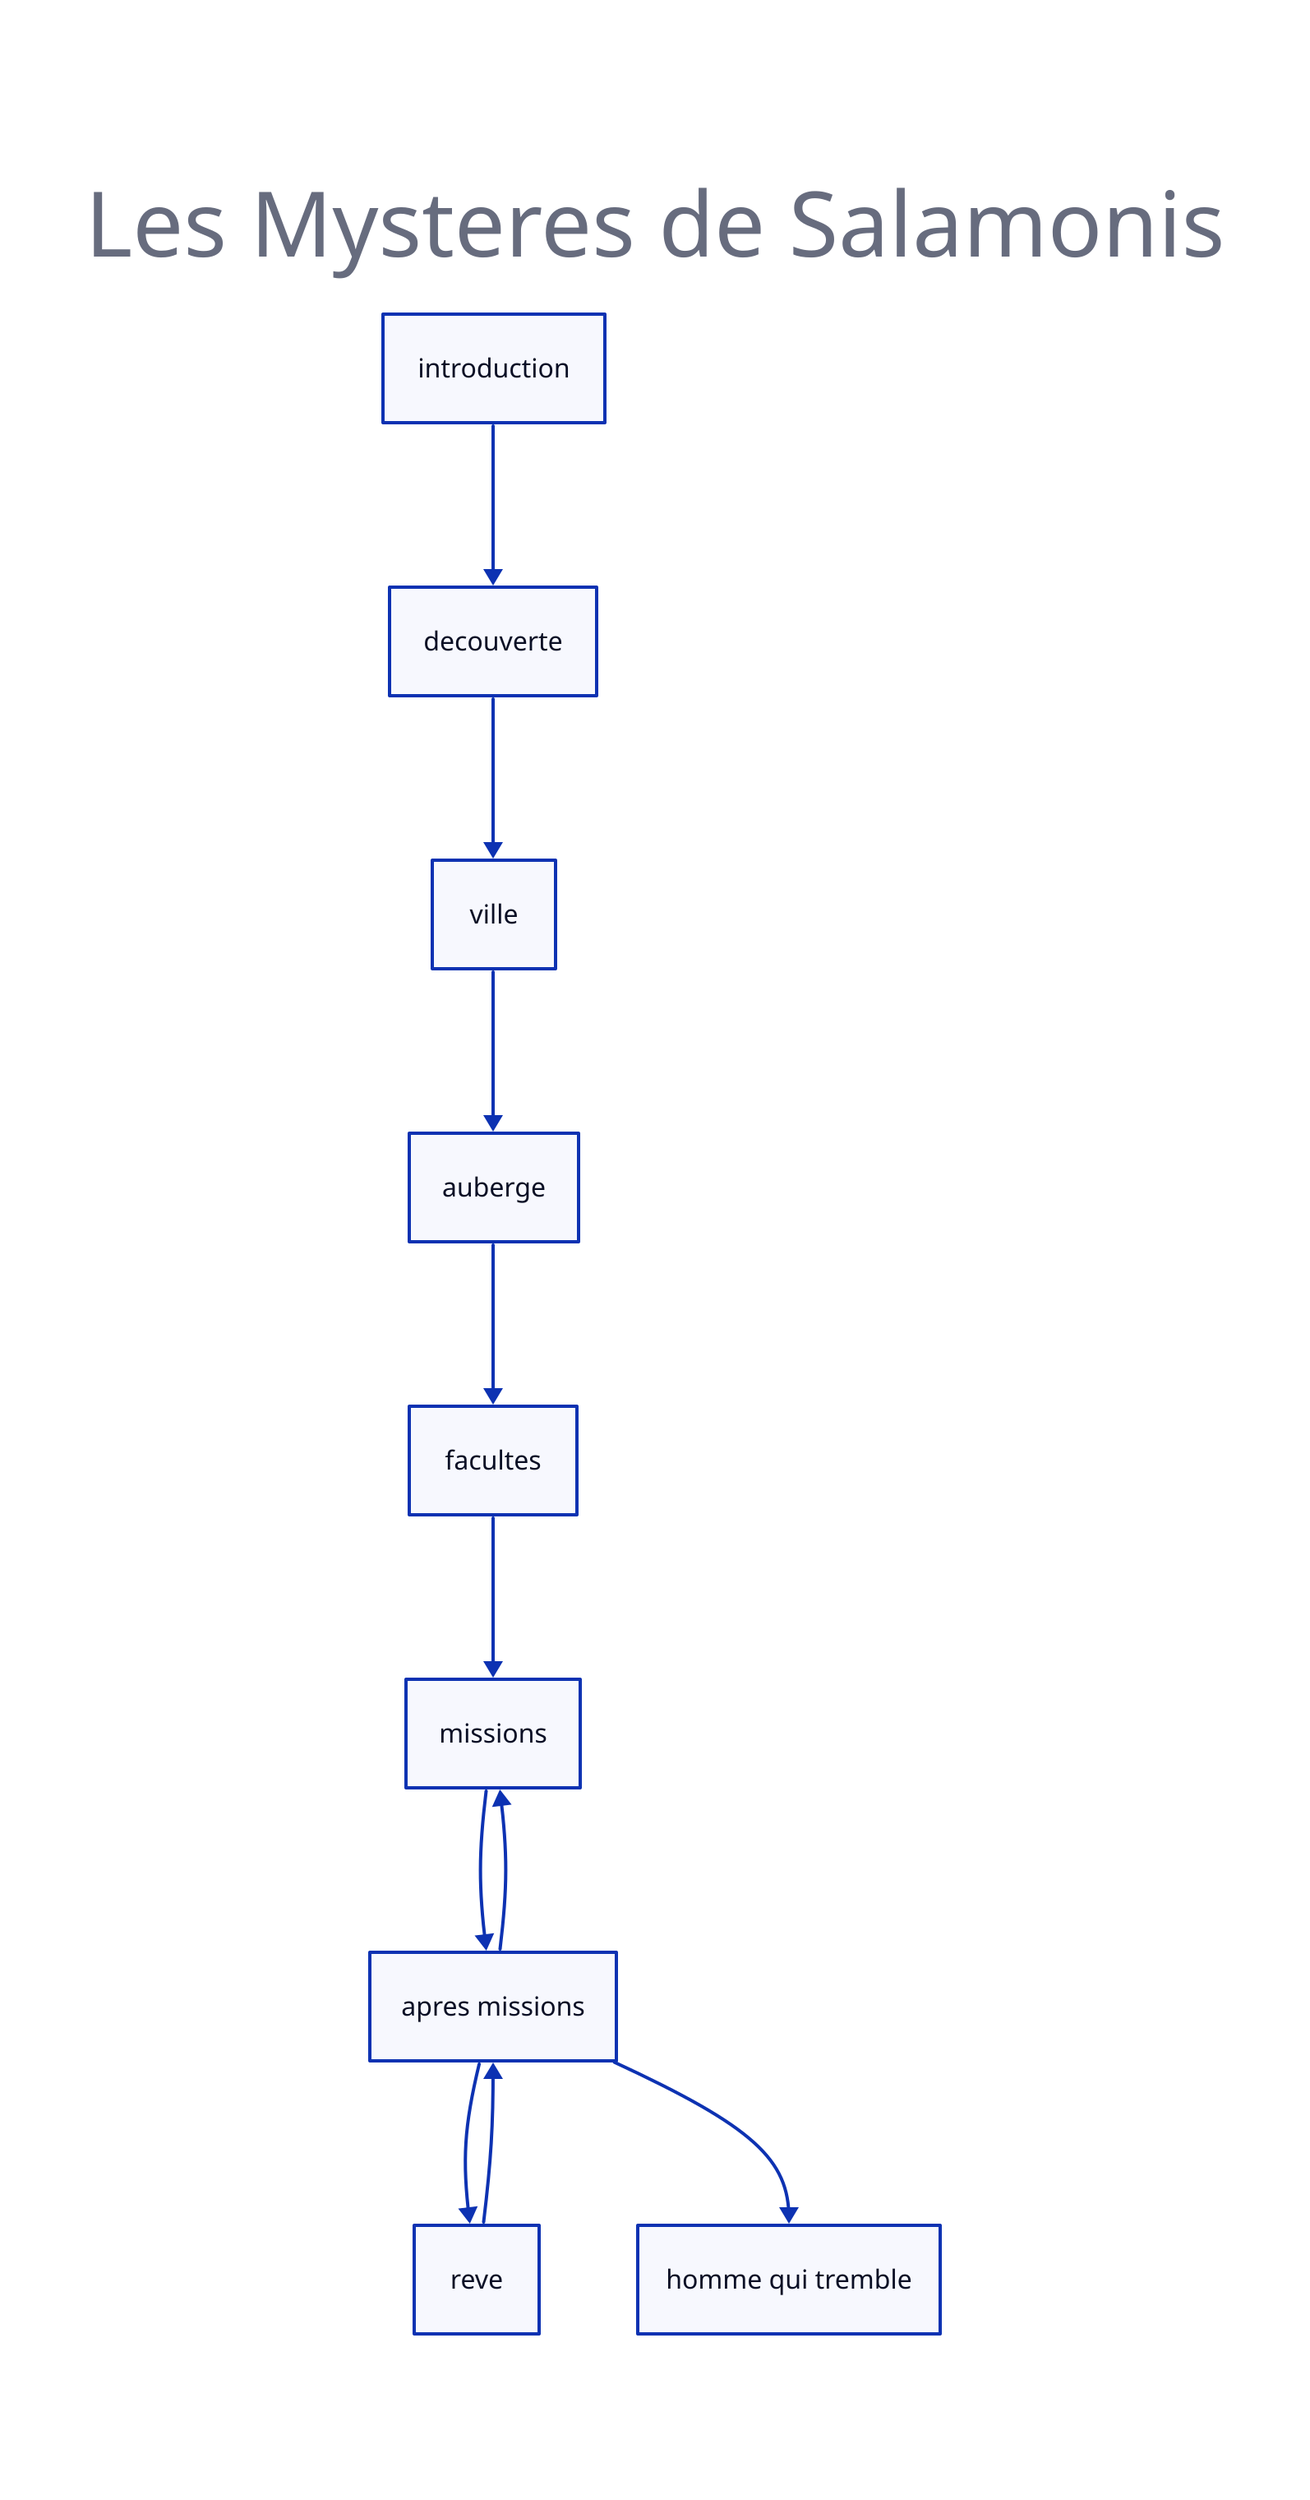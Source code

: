 title: Les Mysteres de Salamonis {
    shape: text
    near: top-center
    style: {
        font-size: 55
        italic: true
    }
}

introduction -> decouverte -> ville -> auberge -> facultes -> missions -> apres missions -> missions
apres missions -> reve
reve -> apres missions
apres missions -> homme qui tremble